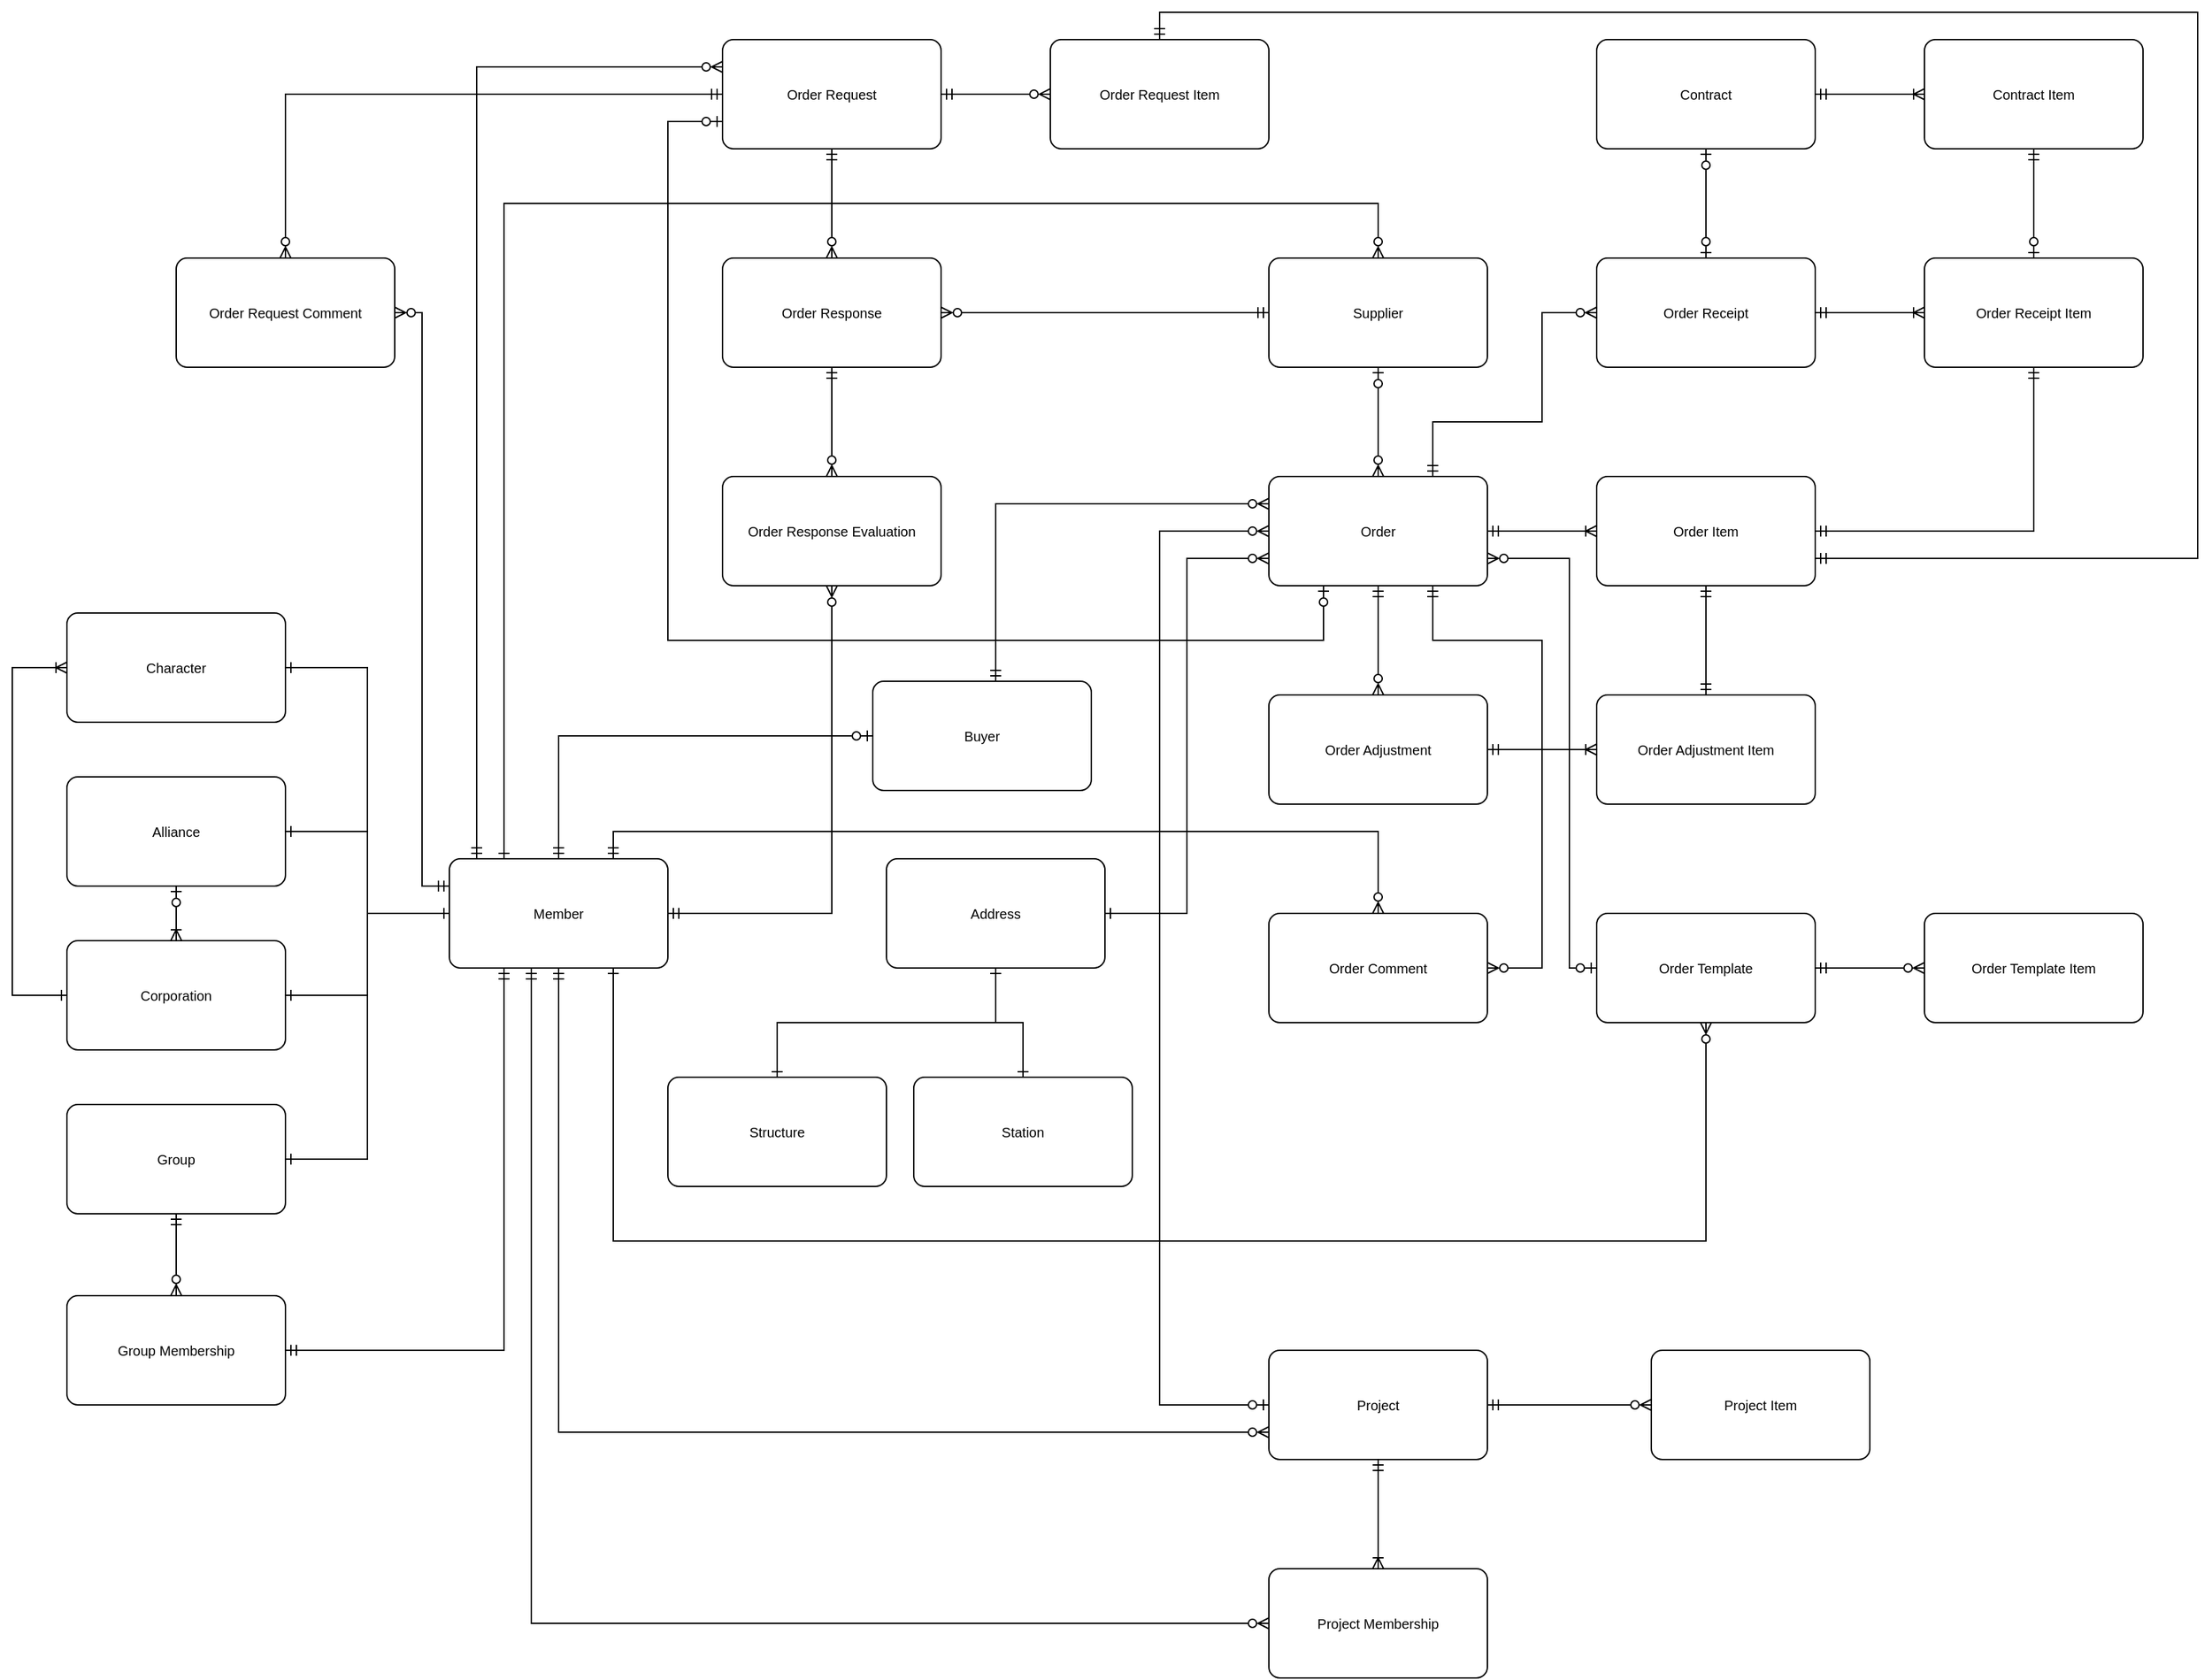 <mxfile version="20.0.2" type="github" pages="2">
  <diagram id="UPXCaPIzLLvnlWZZlY-7" name="Master ERD">
    <mxGraphModel dx="2076" dy="944" grid="1" gridSize="10" guides="1" tooltips="1" connect="1" arrows="1" fold="1" page="1" pageScale="1" pageWidth="850" pageHeight="1100" math="0" shadow="0">
      <root>
        <mxCell id="0" />
        <mxCell id="1" parent="0" />
        <mxCell id="CTiRFfsjw4jbH4-1-Eue-14" style="edgeStyle=orthogonalEdgeStyle;rounded=0;orthogonalLoop=1;jettySize=auto;html=1;fontSize=10;endArrow=ERzeroToOne;endFill=0;startArrow=ERzeroToMany;startFill=0;" parent="1" source="CTiRFfsjw4jbH4-1-Eue-1" target="CTiRFfsjw4jbH4-1-Eue-13" edge="1">
          <mxGeometry relative="1" as="geometry" />
        </mxCell>
        <mxCell id="CTiRFfsjw4jbH4-1-Eue-15" style="edgeStyle=orthogonalEdgeStyle;rounded=0;orthogonalLoop=1;jettySize=auto;html=1;fontSize=10;endArrow=ERoneToMany;endFill=0;startArrow=ERmandOne;startFill=0;" parent="1" source="CTiRFfsjw4jbH4-1-Eue-1" target="CTiRFfsjw4jbH4-1-Eue-6" edge="1">
          <mxGeometry relative="1" as="geometry" />
        </mxCell>
        <mxCell id="CTiRFfsjw4jbH4-1-Eue-16" style="edgeStyle=orthogonalEdgeStyle;rounded=0;orthogonalLoop=1;jettySize=auto;html=1;fontSize=10;endArrow=ERzeroToMany;endFill=0;startArrow=ERmandOne;startFill=0;" parent="1" source="CTiRFfsjw4jbH4-1-Eue-1" target="CTiRFfsjw4jbH4-1-Eue-7" edge="1">
          <mxGeometry relative="1" as="geometry" />
        </mxCell>
        <mxCell id="CTiRFfsjw4jbH4-1-Eue-27" style="edgeStyle=orthogonalEdgeStyle;rounded=0;orthogonalLoop=1;jettySize=auto;html=1;entryX=0;entryY=0.5;entryDx=0;entryDy=0;fontSize=10;endArrow=ERzeroToMany;endFill=0;startArrow=ERmandOne;startFill=0;" parent="1" source="CTiRFfsjw4jbH4-1-Eue-1" target="CTiRFfsjw4jbH4-1-Eue-25" edge="1">
          <mxGeometry relative="1" as="geometry">
            <Array as="points">
              <mxPoint x="400" y="320" />
              <mxPoint x="480" y="320" />
              <mxPoint x="480" y="240" />
            </Array>
          </mxGeometry>
        </mxCell>
        <mxCell id="CTiRFfsjw4jbH4-1-Eue-64" style="edgeStyle=orthogonalEdgeStyle;rounded=0;orthogonalLoop=1;jettySize=auto;html=1;fontSize=10;startArrow=ERmandOne;startFill=0;endArrow=ERzeroToMany;endFill=0;" parent="1" source="CTiRFfsjw4jbH4-1-Eue-1" target="CTiRFfsjw4jbH4-1-Eue-63" edge="1">
          <mxGeometry relative="1" as="geometry">
            <Array as="points">
              <mxPoint x="400" y="480" />
              <mxPoint x="480" y="480" />
              <mxPoint x="480" y="720" />
            </Array>
          </mxGeometry>
        </mxCell>
        <mxCell id="CTiRFfsjw4jbH4-1-Eue-1" value="Order" style="rounded=1;arcSize=10;whiteSpace=wrap;html=1;align=center;fontSize=10;" parent="1" vertex="1">
          <mxGeometry x="280" y="360" width="160" height="80" as="geometry" />
        </mxCell>
        <mxCell id="CTiRFfsjw4jbH4-1-Eue-6" value="Order Item" style="rounded=1;arcSize=10;whiteSpace=wrap;html=1;align=center;fontSize=10;" parent="1" vertex="1">
          <mxGeometry x="520" y="360" width="160" height="80" as="geometry" />
        </mxCell>
        <mxCell id="CTiRFfsjw4jbH4-1-Eue-17" style="edgeStyle=orthogonalEdgeStyle;rounded=0;orthogonalLoop=1;jettySize=auto;html=1;fontSize=10;endArrow=ERoneToMany;endFill=0;startArrow=ERmandOne;startFill=0;" parent="1" source="CTiRFfsjw4jbH4-1-Eue-7" target="CTiRFfsjw4jbH4-1-Eue-8" edge="1">
          <mxGeometry relative="1" as="geometry" />
        </mxCell>
        <mxCell id="CTiRFfsjw4jbH4-1-Eue-7" value="Order Adjustment" style="rounded=1;arcSize=10;whiteSpace=wrap;html=1;align=center;fontSize=10;" parent="1" vertex="1">
          <mxGeometry x="280" y="520" width="160" height="80" as="geometry" />
        </mxCell>
        <mxCell id="CTiRFfsjw4jbH4-1-Eue-18" style="edgeStyle=orthogonalEdgeStyle;rounded=0;orthogonalLoop=1;jettySize=auto;html=1;fontSize=10;endArrow=ERmandOne;endFill=0;startArrow=ERmandOne;startFill=0;" parent="1" source="CTiRFfsjw4jbH4-1-Eue-8" target="CTiRFfsjw4jbH4-1-Eue-6" edge="1">
          <mxGeometry relative="1" as="geometry" />
        </mxCell>
        <mxCell id="CTiRFfsjw4jbH4-1-Eue-8" value="Order Adjustment Item" style="rounded=1;arcSize=10;whiteSpace=wrap;html=1;align=center;fontSize=10;" parent="1" vertex="1">
          <mxGeometry x="520" y="520" width="160" height="80" as="geometry" />
        </mxCell>
        <mxCell id="CTiRFfsjw4jbH4-1-Eue-21" style="edgeStyle=orthogonalEdgeStyle;rounded=0;orthogonalLoop=1;jettySize=auto;html=1;fontSize=10;endArrow=ERzeroToMany;endFill=0;startArrow=ERmandOne;startFill=0;" parent="1" source="CTiRFfsjw4jbH4-1-Eue-9" target="CTiRFfsjw4jbH4-1-Eue-11" edge="1">
          <mxGeometry relative="1" as="geometry" />
        </mxCell>
        <mxCell id="CTiRFfsjw4jbH4-1-Eue-23" style="edgeStyle=orthogonalEdgeStyle;rounded=0;orthogonalLoop=1;jettySize=auto;html=1;entryX=0.25;entryY=1;entryDx=0;entryDy=0;fontSize=10;endArrow=ERzeroToOne;endFill=0;startArrow=ERzeroToOne;startFill=0;" parent="1" source="CTiRFfsjw4jbH4-1-Eue-9" target="CTiRFfsjw4jbH4-1-Eue-1" edge="1">
          <mxGeometry relative="1" as="geometry">
            <Array as="points">
              <mxPoint x="-160" y="100" />
              <mxPoint x="-160" y="480" />
              <mxPoint x="320" y="480" />
            </Array>
          </mxGeometry>
        </mxCell>
        <mxCell id="CTiRFfsjw4jbH4-1-Eue-24" style="edgeStyle=orthogonalEdgeStyle;rounded=0;orthogonalLoop=1;jettySize=auto;html=1;fontSize=10;endArrow=ERzeroToMany;endFill=0;startArrow=ERmandOne;startFill=0;" parent="1" source="CTiRFfsjw4jbH4-1-Eue-9" target="CTiRFfsjw4jbH4-1-Eue-10" edge="1">
          <mxGeometry relative="1" as="geometry" />
        </mxCell>
        <mxCell id="CTiRFfsjw4jbH4-1-Eue-61" style="edgeStyle=orthogonalEdgeStyle;rounded=0;orthogonalLoop=1;jettySize=auto;html=1;fontSize=10;startArrow=ERmandOne;startFill=0;endArrow=ERzeroToMany;endFill=0;" parent="1" source="CTiRFfsjw4jbH4-1-Eue-9" target="CTiRFfsjw4jbH4-1-Eue-60" edge="1">
          <mxGeometry relative="1" as="geometry" />
        </mxCell>
        <mxCell id="CTiRFfsjw4jbH4-1-Eue-9" value="Order Request" style="rounded=1;arcSize=10;whiteSpace=wrap;html=1;align=center;fontSize=10;" parent="1" vertex="1">
          <mxGeometry x="-120" y="40" width="160" height="80" as="geometry" />
        </mxCell>
        <mxCell id="gga9UfLVg4e8vrHMP2_q-3" style="edgeStyle=orthogonalEdgeStyle;rounded=0;orthogonalLoop=1;jettySize=auto;html=1;fontSize=10;startArrow=ERmandOne;startFill=0;endArrow=ERmandOne;endFill=0;strokeWidth=1;" edge="1" parent="1" source="CTiRFfsjw4jbH4-1-Eue-10" target="CTiRFfsjw4jbH4-1-Eue-6">
          <mxGeometry relative="1" as="geometry">
            <Array as="points">
              <mxPoint x="200" y="20" />
              <mxPoint x="960" y="20" />
              <mxPoint x="960" y="420" />
            </Array>
          </mxGeometry>
        </mxCell>
        <mxCell id="CTiRFfsjw4jbH4-1-Eue-10" value="Order Request Item" style="rounded=1;arcSize=10;whiteSpace=wrap;html=1;align=center;fontSize=10;" parent="1" vertex="1">
          <mxGeometry x="120" y="40" width="160" height="80" as="geometry" />
        </mxCell>
        <mxCell id="CTiRFfsjw4jbH4-1-Eue-20" style="edgeStyle=orthogonalEdgeStyle;rounded=0;orthogonalLoop=1;jettySize=auto;html=1;fontSize=10;endArrow=ERzeroToMany;endFill=0;startArrow=ERmandOne;startFill=0;" parent="1" source="CTiRFfsjw4jbH4-1-Eue-11" target="CTiRFfsjw4jbH4-1-Eue-12" edge="1">
          <mxGeometry relative="1" as="geometry" />
        </mxCell>
        <mxCell id="CTiRFfsjw4jbH4-1-Eue-11" value="Order Response" style="rounded=1;arcSize=10;whiteSpace=wrap;html=1;align=center;fontSize=10;" parent="1" vertex="1">
          <mxGeometry x="-120" y="200" width="160" height="80" as="geometry" />
        </mxCell>
        <mxCell id="CTiRFfsjw4jbH4-1-Eue-12" value="Order Response Evaluation" style="rounded=1;arcSize=10;whiteSpace=wrap;html=1;align=center;fontSize=10;" parent="1" vertex="1">
          <mxGeometry x="-120" y="360" width="160" height="80" as="geometry" />
        </mxCell>
        <mxCell id="CTiRFfsjw4jbH4-1-Eue-22" style="edgeStyle=orthogonalEdgeStyle;rounded=0;orthogonalLoop=1;jettySize=auto;html=1;fontSize=10;endArrow=ERzeroToMany;endFill=0;startArrow=ERmandOne;startFill=0;" parent="1" source="CTiRFfsjw4jbH4-1-Eue-13" target="CTiRFfsjw4jbH4-1-Eue-11" edge="1">
          <mxGeometry relative="1" as="geometry" />
        </mxCell>
        <mxCell id="CTiRFfsjw4jbH4-1-Eue-43" style="edgeStyle=orthogonalEdgeStyle;rounded=0;orthogonalLoop=1;jettySize=auto;html=1;fontSize=10;startArrow=ERzeroToMany;startFill=0;endArrow=ERone;endFill=0;" parent="1" source="CTiRFfsjw4jbH4-1-Eue-13" target="CTiRFfsjw4jbH4-1-Eue-34" edge="1">
          <mxGeometry relative="1" as="geometry">
            <Array as="points">
              <mxPoint x="360" y="160" />
              <mxPoint x="-280" y="160" />
            </Array>
          </mxGeometry>
        </mxCell>
        <mxCell id="CTiRFfsjw4jbH4-1-Eue-13" value="Supplier" style="rounded=1;arcSize=10;whiteSpace=wrap;html=1;align=center;fontSize=10;" parent="1" vertex="1">
          <mxGeometry x="280" y="200" width="160" height="80" as="geometry" />
        </mxCell>
        <mxCell id="CTiRFfsjw4jbH4-1-Eue-36" style="edgeStyle=orthogonalEdgeStyle;rounded=0;orthogonalLoop=1;jettySize=auto;html=1;fontSize=10;startArrow=ERmandOne;startFill=0;endArrow=ERoneToMany;endFill=0;" parent="1" source="CTiRFfsjw4jbH4-1-Eue-25" target="CTiRFfsjw4jbH4-1-Eue-35" edge="1">
          <mxGeometry relative="1" as="geometry" />
        </mxCell>
        <mxCell id="GMbK9VLch7cbuzvD9epk-6" style="edgeStyle=orthogonalEdgeStyle;rounded=0;orthogonalLoop=1;jettySize=auto;html=1;startArrow=ERzeroToOne;startFill=0;endArrow=ERzeroToOne;endFill=0;" edge="1" parent="1" source="CTiRFfsjw4jbH4-1-Eue-25" target="GMbK9VLch7cbuzvD9epk-5">
          <mxGeometry relative="1" as="geometry" />
        </mxCell>
        <mxCell id="CTiRFfsjw4jbH4-1-Eue-25" value="Order Receipt" style="rounded=1;arcSize=10;whiteSpace=wrap;html=1;align=center;fontSize=10;" parent="1" vertex="1">
          <mxGeometry x="520" y="200" width="160" height="80" as="geometry" />
        </mxCell>
        <mxCell id="CTiRFfsjw4jbH4-1-Eue-31" style="edgeStyle=orthogonalEdgeStyle;rounded=0;orthogonalLoop=1;jettySize=auto;html=1;entryX=0;entryY=0.75;entryDx=0;entryDy=0;fontSize=10;endArrow=ERzeroToMany;endFill=0;startArrow=ERone;startFill=0;" parent="1" source="CTiRFfsjw4jbH4-1-Eue-30" target="CTiRFfsjw4jbH4-1-Eue-1" edge="1">
          <mxGeometry relative="1" as="geometry" />
        </mxCell>
        <mxCell id="CTiRFfsjw4jbH4-1-Eue-30" value="Address" style="rounded=1;arcSize=10;whiteSpace=wrap;html=1;align=center;fontSize=10;" parent="1" vertex="1">
          <mxGeometry y="640" width="160" height="80" as="geometry" />
        </mxCell>
        <mxCell id="CTiRFfsjw4jbH4-1-Eue-41" style="edgeStyle=orthogonalEdgeStyle;rounded=0;orthogonalLoop=1;jettySize=auto;html=1;fontSize=10;startArrow=ERone;startFill=0;endArrow=ERone;endFill=0;" parent="1" source="CTiRFfsjw4jbH4-1-Eue-32" edge="1">
          <mxGeometry relative="1" as="geometry">
            <mxPoint x="80" y="720" as="targetPoint" />
            <Array as="points">
              <mxPoint x="-80" y="760" />
              <mxPoint x="80" y="760" />
              <mxPoint x="80" y="720" />
            </Array>
          </mxGeometry>
        </mxCell>
        <mxCell id="CTiRFfsjw4jbH4-1-Eue-32" value="Structure" style="rounded=1;arcSize=10;whiteSpace=wrap;html=1;align=center;fontSize=10;" parent="1" vertex="1">
          <mxGeometry x="-160" y="800" width="160" height="80" as="geometry" />
        </mxCell>
        <mxCell id="CTiRFfsjw4jbH4-1-Eue-42" style="edgeStyle=orthogonalEdgeStyle;rounded=0;orthogonalLoop=1;jettySize=auto;html=1;entryX=0.5;entryY=1;entryDx=0;entryDy=0;fontSize=10;startArrow=ERone;startFill=0;endArrow=ERone;endFill=0;" parent="1" source="CTiRFfsjw4jbH4-1-Eue-33" target="CTiRFfsjw4jbH4-1-Eue-30" edge="1">
          <mxGeometry relative="1" as="geometry" />
        </mxCell>
        <mxCell id="CTiRFfsjw4jbH4-1-Eue-33" value="Station" style="rounded=1;arcSize=10;whiteSpace=wrap;html=1;align=center;fontSize=10;" parent="1" vertex="1">
          <mxGeometry x="20" y="800" width="160" height="80" as="geometry" />
        </mxCell>
        <mxCell id="CTiRFfsjw4jbH4-1-Eue-38" style="edgeStyle=orthogonalEdgeStyle;rounded=0;orthogonalLoop=1;jettySize=auto;html=1;fontSize=10;startArrow=ERmandOne;startFill=0;endArrow=ERzeroToMany;endFill=0;" parent="1" source="CTiRFfsjw4jbH4-1-Eue-34" target="CTiRFfsjw4jbH4-1-Eue-12" edge="1">
          <mxGeometry relative="1" as="geometry" />
        </mxCell>
        <mxCell id="CTiRFfsjw4jbH4-1-Eue-39" style="edgeStyle=orthogonalEdgeStyle;rounded=0;orthogonalLoop=1;jettySize=auto;html=1;fontSize=10;startArrow=ERmandOne;startFill=0;endArrow=ERzeroToOne;endFill=0;" parent="1" source="CTiRFfsjw4jbH4-1-Eue-34" target="GMbK9VLch7cbuzvD9epk-10" edge="1">
          <mxGeometry relative="1" as="geometry">
            <Array as="points">
              <mxPoint x="-240" y="550" />
            </Array>
          </mxGeometry>
        </mxCell>
        <mxCell id="CTiRFfsjw4jbH4-1-Eue-45" style="edgeStyle=orthogonalEdgeStyle;rounded=0;orthogonalLoop=1;jettySize=auto;html=1;entryX=0;entryY=0.25;entryDx=0;entryDy=0;fontSize=10;startArrow=ERmandOne;startFill=0;endArrow=ERzeroToMany;endFill=0;" parent="1" source="CTiRFfsjw4jbH4-1-Eue-34" target="CTiRFfsjw4jbH4-1-Eue-9" edge="1">
          <mxGeometry relative="1" as="geometry">
            <Array as="points">
              <mxPoint x="-300" y="60" />
            </Array>
          </mxGeometry>
        </mxCell>
        <mxCell id="CTiRFfsjw4jbH4-1-Eue-62" style="edgeStyle=orthogonalEdgeStyle;rounded=0;orthogonalLoop=1;jettySize=auto;html=1;fontSize=10;startArrow=ERmandOne;startFill=0;endArrow=ERzeroToMany;endFill=0;" parent="1" source="CTiRFfsjw4jbH4-1-Eue-34" target="CTiRFfsjw4jbH4-1-Eue-60" edge="1">
          <mxGeometry relative="1" as="geometry">
            <Array as="points">
              <mxPoint x="-340" y="660" />
              <mxPoint x="-340" y="240" />
            </Array>
          </mxGeometry>
        </mxCell>
        <mxCell id="CTiRFfsjw4jbH4-1-Eue-68" style="edgeStyle=orthogonalEdgeStyle;rounded=0;orthogonalLoop=1;jettySize=auto;html=1;entryX=0.5;entryY=1;entryDx=0;entryDy=0;fontSize=10;startArrow=ERone;startFill=0;endArrow=ERzeroToMany;endFill=0;" parent="1" source="CTiRFfsjw4jbH4-1-Eue-34" target="CTiRFfsjw4jbH4-1-Eue-66" edge="1">
          <mxGeometry relative="1" as="geometry">
            <Array as="points">
              <mxPoint x="-200" y="920" />
              <mxPoint x="600" y="920" />
            </Array>
          </mxGeometry>
        </mxCell>
        <mxCell id="CTiRFfsjw4jbH4-1-Eue-73" style="edgeStyle=orthogonalEdgeStyle;rounded=0;orthogonalLoop=1;jettySize=auto;html=1;fontSize=10;startArrow=ERmandOne;startFill=0;endArrow=ERzeroToMany;endFill=0;" parent="1" source="CTiRFfsjw4jbH4-1-Eue-34" target="CTiRFfsjw4jbH4-1-Eue-71" edge="1">
          <mxGeometry relative="1" as="geometry">
            <Array as="points">
              <mxPoint x="-240" y="1060" />
            </Array>
          </mxGeometry>
        </mxCell>
        <mxCell id="GMbK9VLch7cbuzvD9epk-4" style="edgeStyle=orthogonalEdgeStyle;rounded=0;orthogonalLoop=1;jettySize=auto;html=1;entryX=0;entryY=0.5;entryDx=0;entryDy=0;startArrow=ERmandOne;startFill=0;endArrow=ERzeroToMany;endFill=0;" edge="1" parent="1" source="CTiRFfsjw4jbH4-1-Eue-34" target="GMbK9VLch7cbuzvD9epk-2">
          <mxGeometry relative="1" as="geometry">
            <Array as="points">
              <mxPoint x="-260" y="1200" />
            </Array>
          </mxGeometry>
        </mxCell>
        <mxCell id="CTiRFfsjw4jbH4-1-Eue-34" value="Member" style="rounded=1;arcSize=10;whiteSpace=wrap;html=1;align=center;fontSize=10;" parent="1" vertex="1">
          <mxGeometry x="-320" y="640" width="160" height="80" as="geometry" />
        </mxCell>
        <mxCell id="CTiRFfsjw4jbH4-1-Eue-37" style="edgeStyle=orthogonalEdgeStyle;rounded=0;orthogonalLoop=1;jettySize=auto;html=1;fontSize=10;startArrow=ERmandOne;startFill=0;endArrow=ERmandOne;endFill=0;" parent="1" source="CTiRFfsjw4jbH4-1-Eue-35" target="CTiRFfsjw4jbH4-1-Eue-6" edge="1">
          <mxGeometry relative="1" as="geometry">
            <Array as="points">
              <mxPoint x="840" y="400" />
            </Array>
          </mxGeometry>
        </mxCell>
        <mxCell id="GMbK9VLch7cbuzvD9epk-9" style="edgeStyle=orthogonalEdgeStyle;rounded=0;orthogonalLoop=1;jettySize=auto;html=1;startArrow=ERzeroToOne;startFill=0;endArrow=ERmandOne;endFill=0;" edge="1" parent="1" source="CTiRFfsjw4jbH4-1-Eue-35" target="GMbK9VLch7cbuzvD9epk-7">
          <mxGeometry relative="1" as="geometry" />
        </mxCell>
        <mxCell id="CTiRFfsjw4jbH4-1-Eue-35" value="Order Receipt Item" style="rounded=1;arcSize=10;whiteSpace=wrap;html=1;align=center;fontSize=10;" parent="1" vertex="1">
          <mxGeometry x="760" y="200" width="160" height="80" as="geometry" />
        </mxCell>
        <mxCell id="CTiRFfsjw4jbH4-1-Eue-50" style="edgeStyle=orthogonalEdgeStyle;rounded=0;orthogonalLoop=1;jettySize=auto;html=1;entryX=0;entryY=0.5;entryDx=0;entryDy=0;fontSize=10;startArrow=ERone;startFill=0;endArrow=ERone;endFill=0;" parent="1" source="CTiRFfsjw4jbH4-1-Eue-46" target="CTiRFfsjw4jbH4-1-Eue-34" edge="1">
          <mxGeometry relative="1" as="geometry" />
        </mxCell>
        <mxCell id="CTiRFfsjw4jbH4-1-Eue-57" style="edgeStyle=orthogonalEdgeStyle;rounded=0;orthogonalLoop=1;jettySize=auto;html=1;entryX=0;entryY=0.5;entryDx=0;entryDy=0;fontSize=10;startArrow=ERoneToMany;startFill=0;endArrow=ERone;endFill=0;" parent="1" source="CTiRFfsjw4jbH4-1-Eue-46" target="CTiRFfsjw4jbH4-1-Eue-48" edge="1">
          <mxGeometry relative="1" as="geometry">
            <Array as="points">
              <mxPoint x="-640" y="500" />
              <mxPoint x="-640" y="740" />
            </Array>
          </mxGeometry>
        </mxCell>
        <mxCell id="CTiRFfsjw4jbH4-1-Eue-46" value="Character" style="rounded=1;arcSize=10;whiteSpace=wrap;html=1;align=center;fontSize=10;" parent="1" vertex="1">
          <mxGeometry x="-600" y="460" width="160" height="80" as="geometry" />
        </mxCell>
        <mxCell id="CTiRFfsjw4jbH4-1-Eue-51" style="edgeStyle=orthogonalEdgeStyle;rounded=0;orthogonalLoop=1;jettySize=auto;html=1;fontSize=10;startArrow=ERone;startFill=0;endArrow=ERone;endFill=0;" parent="1" source="CTiRFfsjw4jbH4-1-Eue-47" target="CTiRFfsjw4jbH4-1-Eue-34" edge="1">
          <mxGeometry relative="1" as="geometry" />
        </mxCell>
        <mxCell id="CTiRFfsjw4jbH4-1-Eue-47" value="Alliance" style="rounded=1;arcSize=10;whiteSpace=wrap;html=1;align=center;fontSize=10;" parent="1" vertex="1">
          <mxGeometry x="-600" y="580" width="160" height="80" as="geometry" />
        </mxCell>
        <mxCell id="CTiRFfsjw4jbH4-1-Eue-52" style="edgeStyle=orthogonalEdgeStyle;rounded=0;orthogonalLoop=1;jettySize=auto;html=1;fontSize=10;startArrow=ERone;startFill=0;endArrow=ERone;endFill=0;" parent="1" source="CTiRFfsjw4jbH4-1-Eue-48" target="CTiRFfsjw4jbH4-1-Eue-34" edge="1">
          <mxGeometry relative="1" as="geometry" />
        </mxCell>
        <mxCell id="CTiRFfsjw4jbH4-1-Eue-58" style="edgeStyle=orthogonalEdgeStyle;rounded=0;orthogonalLoop=1;jettySize=auto;html=1;fontSize=10;startArrow=ERoneToMany;startFill=0;endArrow=ERzeroToOne;endFill=0;" parent="1" source="CTiRFfsjw4jbH4-1-Eue-48" target="CTiRFfsjw4jbH4-1-Eue-47" edge="1">
          <mxGeometry relative="1" as="geometry" />
        </mxCell>
        <mxCell id="CTiRFfsjw4jbH4-1-Eue-48" value="Corporation" style="rounded=1;arcSize=10;whiteSpace=wrap;html=1;align=center;fontSize=10;" parent="1" vertex="1">
          <mxGeometry x="-600" y="700" width="160" height="80" as="geometry" />
        </mxCell>
        <mxCell id="CTiRFfsjw4jbH4-1-Eue-53" style="edgeStyle=orthogonalEdgeStyle;rounded=0;orthogonalLoop=1;jettySize=auto;html=1;entryX=0;entryY=0.5;entryDx=0;entryDy=0;fontSize=10;startArrow=ERone;startFill=0;endArrow=ERone;endFill=0;" parent="1" source="CTiRFfsjw4jbH4-1-Eue-49" target="CTiRFfsjw4jbH4-1-Eue-34" edge="1">
          <mxGeometry relative="1" as="geometry" />
        </mxCell>
        <mxCell id="CTiRFfsjw4jbH4-1-Eue-55" style="edgeStyle=orthogonalEdgeStyle;rounded=0;orthogonalLoop=1;jettySize=auto;html=1;fontSize=10;startArrow=ERmandOne;startFill=0;endArrow=ERzeroToMany;endFill=0;" parent="1" source="CTiRFfsjw4jbH4-1-Eue-49" target="CTiRFfsjw4jbH4-1-Eue-54" edge="1">
          <mxGeometry relative="1" as="geometry" />
        </mxCell>
        <mxCell id="CTiRFfsjw4jbH4-1-Eue-49" value="Group" style="rounded=1;arcSize=10;whiteSpace=wrap;html=1;align=center;fontSize=10;" parent="1" vertex="1">
          <mxGeometry x="-600" y="820" width="160" height="80" as="geometry" />
        </mxCell>
        <mxCell id="CTiRFfsjw4jbH4-1-Eue-56" style="edgeStyle=orthogonalEdgeStyle;rounded=0;orthogonalLoop=1;jettySize=auto;html=1;fontSize=10;startArrow=ERmandOne;startFill=0;endArrow=ERmandOne;endFill=0;" parent="1" source="CTiRFfsjw4jbH4-1-Eue-54" target="CTiRFfsjw4jbH4-1-Eue-34" edge="1">
          <mxGeometry relative="1" as="geometry">
            <Array as="points">
              <mxPoint x="-280" y="1000" />
            </Array>
          </mxGeometry>
        </mxCell>
        <mxCell id="CTiRFfsjw4jbH4-1-Eue-54" value="Group Membership" style="rounded=1;arcSize=10;whiteSpace=wrap;html=1;align=center;fontSize=10;" parent="1" vertex="1">
          <mxGeometry x="-600" y="960" width="160" height="80" as="geometry" />
        </mxCell>
        <mxCell id="CTiRFfsjw4jbH4-1-Eue-60" value="Order Request Comment" style="rounded=1;arcSize=10;whiteSpace=wrap;html=1;align=center;fontSize=10;" parent="1" vertex="1">
          <mxGeometry x="-520" y="200" width="160" height="80" as="geometry" />
        </mxCell>
        <mxCell id="CTiRFfsjw4jbH4-1-Eue-65" style="edgeStyle=orthogonalEdgeStyle;rounded=0;orthogonalLoop=1;jettySize=auto;html=1;fontSize=10;startArrow=ERzeroToMany;startFill=0;endArrow=ERmandOne;endFill=0;" parent="1" source="CTiRFfsjw4jbH4-1-Eue-63" target="CTiRFfsjw4jbH4-1-Eue-34" edge="1">
          <mxGeometry relative="1" as="geometry">
            <Array as="points">
              <mxPoint x="360" y="620" />
              <mxPoint x="-200" y="620" />
            </Array>
          </mxGeometry>
        </mxCell>
        <mxCell id="CTiRFfsjw4jbH4-1-Eue-63" value="Order Comment" style="rounded=1;arcSize=10;whiteSpace=wrap;html=1;align=center;fontSize=10;" parent="1" vertex="1">
          <mxGeometry x="280" y="680" width="160" height="80" as="geometry" />
        </mxCell>
        <mxCell id="CTiRFfsjw4jbH4-1-Eue-67" style="edgeStyle=orthogonalEdgeStyle;rounded=0;orthogonalLoop=1;jettySize=auto;html=1;entryX=1;entryY=0.75;entryDx=0;entryDy=0;fontSize=10;startArrow=ERzeroToOne;startFill=0;endArrow=ERzeroToMany;endFill=0;" parent="1" source="CTiRFfsjw4jbH4-1-Eue-66" target="CTiRFfsjw4jbH4-1-Eue-1" edge="1">
          <mxGeometry relative="1" as="geometry">
            <Array as="points">
              <mxPoint x="500" y="720" />
              <mxPoint x="500" y="420" />
            </Array>
          </mxGeometry>
        </mxCell>
        <mxCell id="gga9UfLVg4e8vrHMP2_q-2" style="edgeStyle=orthogonalEdgeStyle;rounded=0;orthogonalLoop=1;jettySize=auto;html=1;fontSize=10;startArrow=ERmandOne;startFill=0;endArrow=ERzeroToMany;endFill=0;strokeWidth=1;" edge="1" parent="1" source="CTiRFfsjw4jbH4-1-Eue-66" target="gga9UfLVg4e8vrHMP2_q-1">
          <mxGeometry relative="1" as="geometry" />
        </mxCell>
        <mxCell id="CTiRFfsjw4jbH4-1-Eue-66" value="Order Template" style="rounded=1;arcSize=10;whiteSpace=wrap;html=1;align=center;fontSize=10;" parent="1" vertex="1">
          <mxGeometry x="520" y="680" width="160" height="80" as="geometry" />
        </mxCell>
        <mxCell id="CTiRFfsjw4jbH4-1-Eue-72" style="edgeStyle=orthogonalEdgeStyle;rounded=0;orthogonalLoop=1;jettySize=auto;html=1;fontSize=10;startArrow=ERzeroToOne;startFill=0;endArrow=ERzeroToMany;endFill=0;" parent="1" source="CTiRFfsjw4jbH4-1-Eue-71" target="CTiRFfsjw4jbH4-1-Eue-1" edge="1">
          <mxGeometry relative="1" as="geometry">
            <Array as="points">
              <mxPoint x="200" y="1040" />
              <mxPoint x="200" y="400.0" />
            </Array>
          </mxGeometry>
        </mxCell>
        <mxCell id="GMbK9VLch7cbuzvD9epk-3" style="edgeStyle=orthogonalEdgeStyle;rounded=0;orthogonalLoop=1;jettySize=auto;html=1;startArrow=ERmandOne;startFill=0;endArrow=ERoneToMany;endFill=0;" edge="1" parent="1" source="CTiRFfsjw4jbH4-1-Eue-71" target="GMbK9VLch7cbuzvD9epk-2">
          <mxGeometry relative="1" as="geometry" />
        </mxCell>
        <mxCell id="GdQgoaYP05OVstMj7DrG-2" style="edgeStyle=orthogonalEdgeStyle;rounded=0;orthogonalLoop=1;jettySize=auto;html=1;fontSize=10;startArrow=ERmandOne;startFill=0;endArrow=ERzeroToMany;endFill=0;strokeWidth=1;" edge="1" parent="1" source="CTiRFfsjw4jbH4-1-Eue-71" target="GdQgoaYP05OVstMj7DrG-1">
          <mxGeometry relative="1" as="geometry" />
        </mxCell>
        <mxCell id="CTiRFfsjw4jbH4-1-Eue-71" value="Project" style="rounded=1;arcSize=10;whiteSpace=wrap;html=1;align=center;fontSize=10;" parent="1" vertex="1">
          <mxGeometry x="280" y="1000" width="160" height="80" as="geometry" />
        </mxCell>
        <mxCell id="GMbK9VLch7cbuzvD9epk-2" value="Project Membership" style="rounded=1;arcSize=10;whiteSpace=wrap;html=1;align=center;fontSize=10;" vertex="1" parent="1">
          <mxGeometry x="280" y="1160" width="160" height="80" as="geometry" />
        </mxCell>
        <mxCell id="GMbK9VLch7cbuzvD9epk-8" style="edgeStyle=orthogonalEdgeStyle;rounded=0;orthogonalLoop=1;jettySize=auto;html=1;startArrow=ERmandOne;startFill=0;endArrow=ERoneToMany;endFill=0;" edge="1" parent="1" source="GMbK9VLch7cbuzvD9epk-5" target="GMbK9VLch7cbuzvD9epk-7">
          <mxGeometry relative="1" as="geometry" />
        </mxCell>
        <mxCell id="GMbK9VLch7cbuzvD9epk-5" value="Contract" style="rounded=1;arcSize=10;whiteSpace=wrap;html=1;align=center;fontSize=10;" vertex="1" parent="1">
          <mxGeometry x="520" y="40" width="160" height="80" as="geometry" />
        </mxCell>
        <mxCell id="GMbK9VLch7cbuzvD9epk-7" value="Contract Item" style="rounded=1;arcSize=10;whiteSpace=wrap;html=1;align=center;fontSize=10;" vertex="1" parent="1">
          <mxGeometry x="760" y="40" width="160" height="80" as="geometry" />
        </mxCell>
        <mxCell id="GMbK9VLch7cbuzvD9epk-11" style="edgeStyle=orthogonalEdgeStyle;rounded=0;orthogonalLoop=1;jettySize=auto;html=1;entryX=0;entryY=0.25;entryDx=0;entryDy=0;startArrow=ERmandOne;startFill=0;endArrow=ERzeroToMany;endFill=0;" edge="1" parent="1" source="GMbK9VLch7cbuzvD9epk-10" target="CTiRFfsjw4jbH4-1-Eue-1">
          <mxGeometry relative="1" as="geometry">
            <Array as="points">
              <mxPoint x="80" y="380" />
            </Array>
          </mxGeometry>
        </mxCell>
        <mxCell id="GMbK9VLch7cbuzvD9epk-10" value="Buyer" style="rounded=1;arcSize=10;whiteSpace=wrap;html=1;align=center;fontSize=10;" vertex="1" parent="1">
          <mxGeometry x="-10" y="510" width="160" height="80" as="geometry" />
        </mxCell>
        <mxCell id="GdQgoaYP05OVstMj7DrG-1" value="Project Item" style="rounded=1;arcSize=10;whiteSpace=wrap;html=1;align=center;fontSize=10;" vertex="1" parent="1">
          <mxGeometry x="560" y="1000" width="160" height="80" as="geometry" />
        </mxCell>
        <mxCell id="gga9UfLVg4e8vrHMP2_q-1" value="Order Template Item" style="rounded=1;arcSize=10;whiteSpace=wrap;html=1;align=center;fontSize=10;" vertex="1" parent="1">
          <mxGeometry x="760" y="680" width="160" height="80" as="geometry" />
        </mxCell>
      </root>
    </mxGraphModel>
  </diagram>
  <diagram id="utD-DCyajCzgOs0xMNpY" name="Order Workflow">
    <mxGraphModel dx="846" dy="761" grid="1" gridSize="10" guides="1" tooltips="1" connect="1" arrows="1" fold="1" page="1" pageScale="1" pageWidth="850" pageHeight="1100" math="0" shadow="0">
      <root>
        <mxCell id="0" />
        <mxCell id="1" parent="0" />
        <mxCell id="ok0WP_xKystR3WCBcebM-56" value="Buyer" style="rounded=0;whiteSpace=wrap;html=1;fontSize=10;" vertex="1" parent="1">
          <mxGeometry x="120" y="40" width="400" height="60" as="geometry" />
        </mxCell>
        <mxCell id="ok0WP_xKystR3WCBcebM-57" value="Supplier" style="rounded=0;whiteSpace=wrap;html=1;fontSize=10;" vertex="1" parent="1">
          <mxGeometry x="520" y="40" width="400" height="60" as="geometry" />
        </mxCell>
        <mxCell id="ok0WP_xKystR3WCBcebM-62" style="edgeStyle=orthogonalEdgeStyle;rounded=0;orthogonalLoop=1;jettySize=auto;html=1;fontSize=10;startArrow=none;startFill=0;endArrow=block;endFill=1;strokeWidth=2;" edge="1" parent="1" source="ok0WP_xKystR3WCBcebM-58" target="ok0WP_xKystR3WCBcebM-59">
          <mxGeometry relative="1" as="geometry" />
        </mxCell>
        <mxCell id="ok0WP_xKystR3WCBcebM-58" value="Draft order" style="strokeWidth=2;html=1;shape=mxgraph.flowchart.start_1;whiteSpace=wrap;fontSize=10;" vertex="1" parent="1">
          <mxGeometry x="160" y="160" width="120" height="80" as="geometry" />
        </mxCell>
        <mxCell id="ok0WP_xKystR3WCBcebM-63" style="edgeStyle=orthogonalEdgeStyle;rounded=0;orthogonalLoop=1;jettySize=auto;html=1;fontSize=10;startArrow=none;startFill=0;endArrow=block;endFill=1;strokeWidth=2;" edge="1" parent="1" source="ok0WP_xKystR3WCBcebM-59" target="ok0WP_xKystR3WCBcebM-60">
          <mxGeometry relative="1" as="geometry" />
        </mxCell>
        <mxCell id="ok0WP_xKystR3WCBcebM-59" value="Request order approval" style="rounded=1;whiteSpace=wrap;html=1;absoluteArcSize=1;arcSize=14;strokeWidth=2;fontSize=10;" vertex="1" parent="1">
          <mxGeometry x="360" y="160" width="120" height="80" as="geometry" />
        </mxCell>
        <mxCell id="ok0WP_xKystR3WCBcebM-64" style="edgeStyle=orthogonalEdgeStyle;rounded=0;orthogonalLoop=1;jettySize=auto;html=1;fontSize=10;startArrow=none;startFill=0;endArrow=block;endFill=1;strokeWidth=2;" edge="1" parent="1" source="ok0WP_xKystR3WCBcebM-60" target="ok0WP_xKystR3WCBcebM-61">
          <mxGeometry relative="1" as="geometry" />
        </mxCell>
        <mxCell id="ok0WP_xKystR3WCBcebM-67" style="edgeStyle=orthogonalEdgeStyle;rounded=0;orthogonalLoop=1;jettySize=auto;html=1;fontSize=10;startArrow=none;startFill=0;endArrow=block;endFill=1;strokeWidth=2;" edge="1" parent="1" source="ok0WP_xKystR3WCBcebM-60" target="ok0WP_xKystR3WCBcebM-66">
          <mxGeometry relative="1" as="geometry" />
        </mxCell>
        <mxCell id="ok0WP_xKystR3WCBcebM-60" value="Approved?" style="strokeWidth=2;html=1;shape=mxgraph.flowchart.decision;whiteSpace=wrap;fontSize=10;" vertex="1" parent="1">
          <mxGeometry x="360" y="320" width="120" height="80" as="geometry" />
        </mxCell>
        <mxCell id="ok0WP_xKystR3WCBcebM-65" style="edgeStyle=orthogonalEdgeStyle;rounded=0;orthogonalLoop=1;jettySize=auto;html=1;fontSize=10;startArrow=none;startFill=0;endArrow=block;endFill=1;strokeWidth=2;" edge="1" parent="1" source="ok0WP_xKystR3WCBcebM-61" target="ok0WP_xKystR3WCBcebM-58">
          <mxGeometry relative="1" as="geometry" />
        </mxCell>
        <mxCell id="ok0WP_xKystR3WCBcebM-61" value="Implement feedback" style="rounded=1;whiteSpace=wrap;html=1;absoluteArcSize=1;arcSize=14;strokeWidth=2;fontSize=10;" vertex="1" parent="1">
          <mxGeometry x="160" y="320" width="120" height="80" as="geometry" />
        </mxCell>
        <mxCell id="ok0WP_xKystR3WCBcebM-72" style="edgeStyle=orthogonalEdgeStyle;rounded=0;orthogonalLoop=1;jettySize=auto;html=1;fontSize=10;startArrow=none;startFill=0;endArrow=block;endFill=1;strokeWidth=2;" edge="1" parent="1" source="ok0WP_xKystR3WCBcebM-66" target="ok0WP_xKystR3WCBcebM-68">
          <mxGeometry relative="1" as="geometry" />
        </mxCell>
        <mxCell id="ok0WP_xKystR3WCBcebM-66" value="Confirm order" style="strokeWidth=2;html=1;shape=mxgraph.flowchart.document2;whiteSpace=wrap;size=0.25;fontSize=10;" vertex="1" parent="1">
          <mxGeometry x="360" y="480" width="120" height="80" as="geometry" />
        </mxCell>
        <mxCell id="ok0WP_xKystR3WCBcebM-73" style="edgeStyle=orthogonalEdgeStyle;rounded=0;orthogonalLoop=1;jettySize=auto;html=1;entryX=1;entryY=0.5;entryDx=0;entryDy=0;fontSize=10;startArrow=none;startFill=0;endArrow=block;endFill=1;strokeWidth=2;" edge="1" parent="1" source="ok0WP_xKystR3WCBcebM-68" target="ok0WP_xKystR3WCBcebM-71">
          <mxGeometry relative="1" as="geometry">
            <Array as="points">
              <mxPoint x="720" y="680" />
            </Array>
          </mxGeometry>
        </mxCell>
        <mxCell id="ok0WP_xKystR3WCBcebM-68" value="Receive order" style="rounded=1;whiteSpace=wrap;html=1;absoluteArcSize=1;arcSize=14;strokeWidth=2;fontSize=10;" vertex="1" parent="1">
          <mxGeometry x="660" y="480" width="120" height="80" as="geometry" />
        </mxCell>
        <mxCell id="ok0WP_xKystR3WCBcebM-71" value="Receive bid" style="rounded=1;whiteSpace=wrap;html=1;absoluteArcSize=1;arcSize=14;strokeWidth=2;fontSize=10;" vertex="1" parent="1">
          <mxGeometry x="360" y="640" width="120" height="80" as="geometry" />
        </mxCell>
        <mxCell id="ok0WP_xKystR3WCBcebM-77" style="edgeStyle=orthogonalEdgeStyle;rounded=0;orthogonalLoop=1;jettySize=auto;html=1;fontSize=10;startArrow=none;startFill=0;endArrow=block;endFill=1;strokeWidth=2;" edge="1" parent="1" source="ok0WP_xKystR3WCBcebM-74" target="ok0WP_xKystR3WCBcebM-75">
          <mxGeometry relative="1" as="geometry" />
        </mxCell>
        <mxCell id="ok0WP_xKystR3WCBcebM-74" value="Fulfill order via item contracts" style="rounded=1;whiteSpace=wrap;html=1;absoluteArcSize=1;arcSize=14;strokeWidth=2;fontSize=10;" vertex="1" parent="1">
          <mxGeometry x="660" y="920" width="120" height="80" as="geometry" />
        </mxCell>
        <mxCell id="ok0WP_xKystR3WCBcebM-79" style="edgeStyle=orthogonalEdgeStyle;rounded=0;orthogonalLoop=1;jettySize=auto;html=1;fontSize=10;startArrow=none;startFill=0;endArrow=block;endFill=1;strokeWidth=2;" edge="1" parent="1" source="ok0WP_xKystR3WCBcebM-75" target="ok0WP_xKystR3WCBcebM-80">
          <mxGeometry relative="1" as="geometry">
            <mxPoint x="420" y="1080" as="targetPoint" />
          </mxGeometry>
        </mxCell>
        <mxCell id="ok0WP_xKystR3WCBcebM-75" value="Receive goods" style="rounded=1;whiteSpace=wrap;html=1;absoluteArcSize=1;arcSize=14;strokeWidth=2;fontSize=10;" vertex="1" parent="1">
          <mxGeometry x="360" y="920" width="120" height="80" as="geometry" />
        </mxCell>
        <mxCell id="ok0WP_xKystR3WCBcebM-81" value="No" style="edgeStyle=orthogonalEdgeStyle;rounded=0;orthogonalLoop=1;jettySize=auto;html=1;fontSize=10;startArrow=none;startFill=0;endArrow=block;endFill=1;strokeWidth=2;" edge="1" parent="1" source="ok0WP_xKystR3WCBcebM-80" target="ok0WP_xKystR3WCBcebM-74">
          <mxGeometry x="-0.353" relative="1" as="geometry">
            <mxPoint as="offset" />
          </mxGeometry>
        </mxCell>
        <mxCell id="ok0WP_xKystR3WCBcebM-84" value="Yes" style="edgeStyle=orthogonalEdgeStyle;rounded=0;orthogonalLoop=1;jettySize=auto;html=1;fontSize=10;startArrow=none;startFill=0;endArrow=block;endFill=1;strokeWidth=2;" edge="1" parent="1" source="ok0WP_xKystR3WCBcebM-80" target="ok0WP_xKystR3WCBcebM-83">
          <mxGeometry relative="1" as="geometry" />
        </mxCell>
        <mxCell id="ok0WP_xKystR3WCBcebM-80" value="All goods received?" style="strokeWidth=2;html=1;shape=mxgraph.flowchart.decision;whiteSpace=wrap;fontSize=10;" vertex="1" parent="1">
          <mxGeometry x="360" y="1080" width="120" height="80" as="geometry" />
        </mxCell>
        <mxCell id="ok0WP_xKystR3WCBcebM-83" value="Generate invoice" style="strokeWidth=2;html=1;shape=mxgraph.flowchart.terminator;whiteSpace=wrap;fontSize=10;" vertex="1" parent="1">
          <mxGeometry x="370" y="1240" width="100" height="60" as="geometry" />
        </mxCell>
        <mxCell id="ok0WP_xKystR3WCBcebM-85" value="Bid accepted?" style="strokeWidth=2;html=1;shape=mxgraph.flowchart.decision;whiteSpace=wrap;fontSize=10;" vertex="1" parent="1">
          <mxGeometry x="660" y="800" width="120" height="80" as="geometry" />
        </mxCell>
      </root>
    </mxGraphModel>
  </diagram>
</mxfile>
